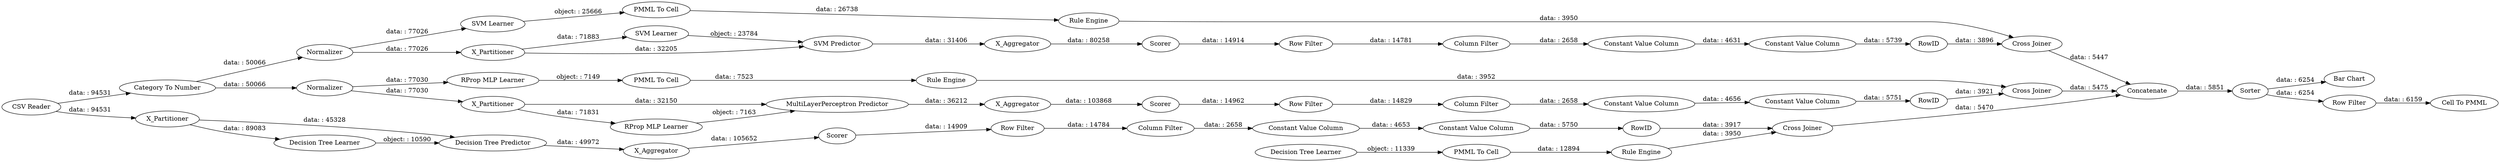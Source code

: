 digraph {
	"-8005187250816349084_39" [label=Scorer]
	"9082255086484337062_34" [label="PMML To Cell"]
	"7463315962502170201_292" [label="Constant Value Column"]
	"7463315962502170201_290" [label="Constant Value Column"]
	"-2506287156309429756_290" [label="Constant Value Column"]
	"-6887883588555127121_58" [label="Category To Number"]
	"7463315962502170201_294" [label="Column Filter"]
	"-6088000444249671709_34" [label="Rule Engine"]
	"9082255086484337062_33" [label="SVM Learner"]
	"-3546069179546740634_294" [label="Column Filter"]
	"-6887883588555127121_62" [label="CSV Reader"]
	"-3546069179546740634_290" [label="Constant Value Column"]
	"-2506287156309429756_9" [label="Row Filter"]
	"-3546069179546740634_293" [label=RowID]
	"-6887883588555127121_59" [label="Bar Chart"]
	"-9167024582350706765_22" [label="PMML To Cell"]
	"6149090155012355091_7" [label=X_Aggregator]
	"-6887883588555127121_54" [label="Cell To PMML"]
	"-8005187250816349084_7" [label=X_Aggregator]
	"6499506015083281164_40" [label=Normalizer]
	"6149090155012355091_38" [label="Cross Joiner"]
	"-8005187250816349084_32" [label="Decision Tree Predictor"]
	"6499506015083281164_7" [label=X_Aggregator]
	"-6887883588555127121_60" [label=Concatenate]
	"-6887883588555127121_52" [label=Sorter]
	"6149090155012355091_32" [label="MultiLayerPerceptron Predictor"]
	"-9167024582350706765_35" [label="RProp MLP Learner"]
	"7463315962502170201_9" [label="Row Filter"]
	"6149090155012355091_40" [label=Scorer]
	"6149090155012355091_2" [label=X_Partitioner]
	"-6887883588555127121_53" [label="Row Filter"]
	"6499506015083281164_2" [label=X_Partitioner]
	"-6088000444249671709_33" [label="Decision Tree Learner"]
	"7463315962502170201_293" [label=RowID]
	"-8005187250816349084_31" [label="Decision Tree Learner"]
	"9082255086484337062_35" [label="Rule Engine"]
	"6499506015083281164_31" [label="SVM Learner"]
	"6499506015083281164_41" [label=Scorer]
	"6149090155012355091_31" [label="RProp MLP Learner"]
	"6499506015083281164_39" [label="Cross Joiner"]
	"-8005187250816349084_38" [label="Cross Joiner"]
	"-3546069179546740634_292" [label="Constant Value Column"]
	"-2506287156309429756_294" [label="Column Filter"]
	"6149090155012355091_39" [label=Normalizer]
	"-9167024582350706765_34" [label="Rule Engine"]
	"-3546069179546740634_9" [label="Row Filter"]
	"6499506015083281164_32" [label="SVM Predictor"]
	"-8005187250816349084_2" [label=X_Partitioner]
	"-6088000444249671709_28" [label="PMML To Cell"]
	"-2506287156309429756_293" [label=RowID]
	"-2506287156309429756_292" [label="Constant Value Column"]
	"-2506287156309429756_293" -> "-8005187250816349084_38" [label="data: : 3917"]
	"-6887883588555127121_62" -> "-6887883588555127121_58" [label="data: : 94531"]
	"-6088000444249671709_34" -> "-8005187250816349084_38" [label="data: : 3950"]
	"6149090155012355091_39" -> "6149090155012355091_2" [label="data: : 77030"]
	"-8005187250816349084_38" -> "-6887883588555127121_60" [label="data: : 5470"]
	"6499506015083281164_2" -> "6499506015083281164_32" [label="data: : 32205"]
	"7463315962502170201_292" -> "7463315962502170201_293" [label="data: : 5751"]
	"7463315962502170201_293" -> "6149090155012355091_38" [label="data: : 3921"]
	"-6887883588555127121_53" -> "-6887883588555127121_54" [label="data: : 6159"]
	"-8005187250816349084_32" -> "-8005187250816349084_7" [label="data: : 49972"]
	"-9167024582350706765_35" -> "-9167024582350706765_22" [label="object: : 7149"]
	"-6887883588555127121_58" -> "6149090155012355091_39" [label="data: : 50066"]
	"6499506015083281164_32" -> "6499506015083281164_7" [label="data: : 31406"]
	"-6887883588555127121_60" -> "-6887883588555127121_52" [label="data: : 5851"]
	"-8005187250816349084_2" -> "-8005187250816349084_31" [label="data: : 89083"]
	"-8005187250816349084_2" -> "-8005187250816349084_32" [label="data: : 45328"]
	"6499506015083281164_31" -> "6499506015083281164_32" [label="object: : 23784"]
	"6149090155012355091_39" -> "-9167024582350706765_35" [label="data: : 77030"]
	"-8005187250816349084_39" -> "-2506287156309429756_9" [label="data: : 14909"]
	"6149090155012355091_2" -> "6149090155012355091_32" [label="data: : 32150"]
	"7463315962502170201_294" -> "7463315962502170201_290" [label="data: : 2658"]
	"7463315962502170201_290" -> "7463315962502170201_292" [label="data: : 4656"]
	"6499506015083281164_2" -> "6499506015083281164_31" [label="data: : 71883"]
	"-6088000444249671709_28" -> "-6088000444249671709_34" [label="data: : 12894"]
	"-3546069179546740634_9" -> "-3546069179546740634_294" [label="data: : 14781"]
	"6499506015083281164_7" -> "6499506015083281164_41" [label="data: : 80258"]
	"-2506287156309429756_292" -> "-2506287156309429756_293" [label="data: : 5750"]
	"-8005187250816349084_31" -> "-8005187250816349084_32" [label="object: : 10590"]
	"6499506015083281164_40" -> "6499506015083281164_2" [label="data: : 77026"]
	"6499506015083281164_41" -> "-3546069179546740634_9" [label="data: : 14914"]
	"9082255086484337062_34" -> "9082255086484337062_35" [label="data: : 26738"]
	"6499506015083281164_39" -> "-6887883588555127121_60" [label="data: : 5447"]
	"7463315962502170201_9" -> "7463315962502170201_294" [label="data: : 14829"]
	"-2506287156309429756_290" -> "-2506287156309429756_292" [label="data: : 4653"]
	"-6887883588555127121_52" -> "-6887883588555127121_59" [label="data: : 6254"]
	"-6887883588555127121_58" -> "6499506015083281164_40" [label="data: : 50066"]
	"9082255086484337062_35" -> "6499506015083281164_39" [label="data: : 3950"]
	"6149090155012355091_32" -> "6149090155012355091_7" [label="data: : 36212"]
	"6149090155012355091_38" -> "-6887883588555127121_60" [label="data: : 5475"]
	"-2506287156309429756_9" -> "-2506287156309429756_294" [label="data: : 14784"]
	"6149090155012355091_40" -> "7463315962502170201_9" [label="data: : 14962"]
	"-9167024582350706765_22" -> "-9167024582350706765_34" [label="data: : 7523"]
	"-9167024582350706765_34" -> "6149090155012355091_38" [label="data: : 3952"]
	"-6088000444249671709_33" -> "-6088000444249671709_28" [label="object: : 11339"]
	"6149090155012355091_7" -> "6149090155012355091_40" [label="data: : 103868"]
	"-3546069179546740634_294" -> "-3546069179546740634_290" [label="data: : 2658"]
	"-3546069179546740634_293" -> "6499506015083281164_39" [label="data: : 3896"]
	"6499506015083281164_40" -> "9082255086484337062_33" [label="data: : 77026"]
	"6149090155012355091_31" -> "6149090155012355091_32" [label="object: : 7163"]
	"-6887883588555127121_62" -> "-8005187250816349084_2" [label="data: : 94531"]
	"-2506287156309429756_294" -> "-2506287156309429756_290" [label="data: : 2658"]
	"-8005187250816349084_7" -> "-8005187250816349084_39" [label="data: : 105652"]
	"-3546069179546740634_292" -> "-3546069179546740634_293" [label="data: : 5739"]
	"-3546069179546740634_290" -> "-3546069179546740634_292" [label="data: : 4631"]
	"6149090155012355091_2" -> "6149090155012355091_31" [label="data: : 71831"]
	"-6887883588555127121_52" -> "-6887883588555127121_53" [label="data: : 6254"]
	"9082255086484337062_33" -> "9082255086484337062_34" [label="object: : 25666"]
	rankdir=LR
}
